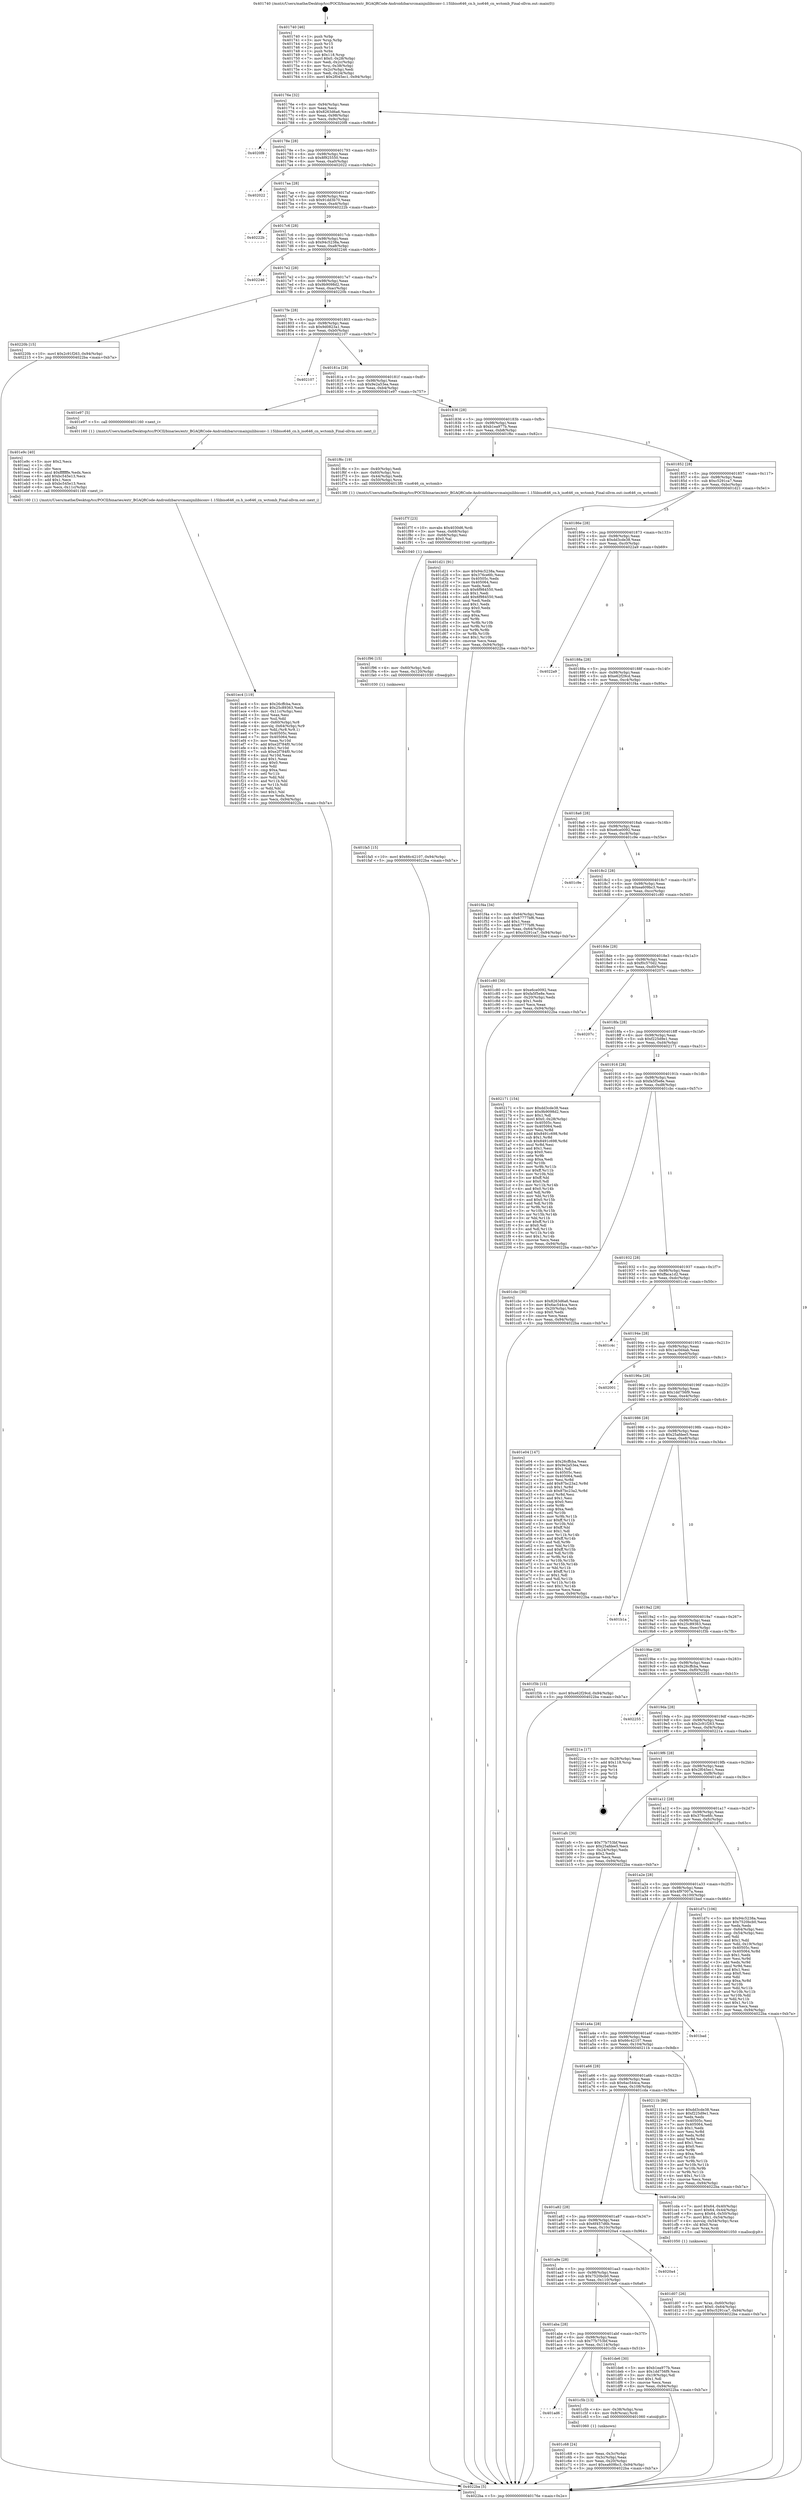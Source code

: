 digraph "0x401740" {
  label = "0x401740 (/mnt/c/Users/mathe/Desktop/tcc/POCII/binaries/extr_BGAQRCode-Androidzbarsrcmainjnilibiconv-1.15libiso646_cn.h_iso646_cn_wctomb_Final-ollvm.out::main(0))"
  labelloc = "t"
  node[shape=record]

  Entry [label="",width=0.3,height=0.3,shape=circle,fillcolor=black,style=filled]
  "0x40176e" [label="{
     0x40176e [32]\l
     | [instrs]\l
     &nbsp;&nbsp;0x40176e \<+6\>: mov -0x94(%rbp),%eax\l
     &nbsp;&nbsp;0x401774 \<+2\>: mov %eax,%ecx\l
     &nbsp;&nbsp;0x401776 \<+6\>: sub $0x8263d6a6,%ecx\l
     &nbsp;&nbsp;0x40177c \<+6\>: mov %eax,-0x98(%rbp)\l
     &nbsp;&nbsp;0x401782 \<+6\>: mov %ecx,-0x9c(%rbp)\l
     &nbsp;&nbsp;0x401788 \<+6\>: je 00000000004020f8 \<main+0x9b8\>\l
  }"]
  "0x4020f8" [label="{
     0x4020f8\l
  }", style=dashed]
  "0x40178e" [label="{
     0x40178e [28]\l
     | [instrs]\l
     &nbsp;&nbsp;0x40178e \<+5\>: jmp 0000000000401793 \<main+0x53\>\l
     &nbsp;&nbsp;0x401793 \<+6\>: mov -0x98(%rbp),%eax\l
     &nbsp;&nbsp;0x401799 \<+5\>: sub $0x8f925550,%eax\l
     &nbsp;&nbsp;0x40179e \<+6\>: mov %eax,-0xa0(%rbp)\l
     &nbsp;&nbsp;0x4017a4 \<+6\>: je 0000000000402022 \<main+0x8e2\>\l
  }"]
  Exit [label="",width=0.3,height=0.3,shape=circle,fillcolor=black,style=filled,peripheries=2]
  "0x402022" [label="{
     0x402022\l
  }", style=dashed]
  "0x4017aa" [label="{
     0x4017aa [28]\l
     | [instrs]\l
     &nbsp;&nbsp;0x4017aa \<+5\>: jmp 00000000004017af \<main+0x6f\>\l
     &nbsp;&nbsp;0x4017af \<+6\>: mov -0x98(%rbp),%eax\l
     &nbsp;&nbsp;0x4017b5 \<+5\>: sub $0x91dd3b70,%eax\l
     &nbsp;&nbsp;0x4017ba \<+6\>: mov %eax,-0xa4(%rbp)\l
     &nbsp;&nbsp;0x4017c0 \<+6\>: je 000000000040222b \<main+0xaeb\>\l
  }"]
  "0x401fa5" [label="{
     0x401fa5 [15]\l
     | [instrs]\l
     &nbsp;&nbsp;0x401fa5 \<+10\>: movl $0x66c42107,-0x94(%rbp)\l
     &nbsp;&nbsp;0x401faf \<+5\>: jmp 00000000004022ba \<main+0xb7a\>\l
  }"]
  "0x40222b" [label="{
     0x40222b\l
  }", style=dashed]
  "0x4017c6" [label="{
     0x4017c6 [28]\l
     | [instrs]\l
     &nbsp;&nbsp;0x4017c6 \<+5\>: jmp 00000000004017cb \<main+0x8b\>\l
     &nbsp;&nbsp;0x4017cb \<+6\>: mov -0x98(%rbp),%eax\l
     &nbsp;&nbsp;0x4017d1 \<+5\>: sub $0x94c5238a,%eax\l
     &nbsp;&nbsp;0x4017d6 \<+6\>: mov %eax,-0xa8(%rbp)\l
     &nbsp;&nbsp;0x4017dc \<+6\>: je 0000000000402246 \<main+0xb06\>\l
  }"]
  "0x401f96" [label="{
     0x401f96 [15]\l
     | [instrs]\l
     &nbsp;&nbsp;0x401f96 \<+4\>: mov -0x60(%rbp),%rdi\l
     &nbsp;&nbsp;0x401f9a \<+6\>: mov %eax,-0x120(%rbp)\l
     &nbsp;&nbsp;0x401fa0 \<+5\>: call 0000000000401030 \<free@plt\>\l
     | [calls]\l
     &nbsp;&nbsp;0x401030 \{1\} (unknown)\l
  }"]
  "0x402246" [label="{
     0x402246\l
  }", style=dashed]
  "0x4017e2" [label="{
     0x4017e2 [28]\l
     | [instrs]\l
     &nbsp;&nbsp;0x4017e2 \<+5\>: jmp 00000000004017e7 \<main+0xa7\>\l
     &nbsp;&nbsp;0x4017e7 \<+6\>: mov -0x98(%rbp),%eax\l
     &nbsp;&nbsp;0x4017ed \<+5\>: sub $0x9b9098d2,%eax\l
     &nbsp;&nbsp;0x4017f2 \<+6\>: mov %eax,-0xac(%rbp)\l
     &nbsp;&nbsp;0x4017f8 \<+6\>: je 000000000040220b \<main+0xacb\>\l
  }"]
  "0x401f7f" [label="{
     0x401f7f [23]\l
     | [instrs]\l
     &nbsp;&nbsp;0x401f7f \<+10\>: movabs $0x4030d6,%rdi\l
     &nbsp;&nbsp;0x401f89 \<+3\>: mov %eax,-0x68(%rbp)\l
     &nbsp;&nbsp;0x401f8c \<+3\>: mov -0x68(%rbp),%esi\l
     &nbsp;&nbsp;0x401f8f \<+2\>: mov $0x0,%al\l
     &nbsp;&nbsp;0x401f91 \<+5\>: call 0000000000401040 \<printf@plt\>\l
     | [calls]\l
     &nbsp;&nbsp;0x401040 \{1\} (unknown)\l
  }"]
  "0x40220b" [label="{
     0x40220b [15]\l
     | [instrs]\l
     &nbsp;&nbsp;0x40220b \<+10\>: movl $0x2c91f263,-0x94(%rbp)\l
     &nbsp;&nbsp;0x402215 \<+5\>: jmp 00000000004022ba \<main+0xb7a\>\l
  }"]
  "0x4017fe" [label="{
     0x4017fe [28]\l
     | [instrs]\l
     &nbsp;&nbsp;0x4017fe \<+5\>: jmp 0000000000401803 \<main+0xc3\>\l
     &nbsp;&nbsp;0x401803 \<+6\>: mov -0x98(%rbp),%eax\l
     &nbsp;&nbsp;0x401809 \<+5\>: sub $0x9d0823a1,%eax\l
     &nbsp;&nbsp;0x40180e \<+6\>: mov %eax,-0xb0(%rbp)\l
     &nbsp;&nbsp;0x401814 \<+6\>: je 0000000000402107 \<main+0x9c7\>\l
  }"]
  "0x401ec4" [label="{
     0x401ec4 [119]\l
     | [instrs]\l
     &nbsp;&nbsp;0x401ec4 \<+5\>: mov $0x26cffcba,%ecx\l
     &nbsp;&nbsp;0x401ec9 \<+5\>: mov $0x25c89363,%edx\l
     &nbsp;&nbsp;0x401ece \<+6\>: mov -0x11c(%rbp),%esi\l
     &nbsp;&nbsp;0x401ed4 \<+3\>: imul %eax,%esi\l
     &nbsp;&nbsp;0x401ed7 \<+3\>: mov %sil,%dil\l
     &nbsp;&nbsp;0x401eda \<+4\>: mov -0x60(%rbp),%r8\l
     &nbsp;&nbsp;0x401ede \<+4\>: movslq -0x64(%rbp),%r9\l
     &nbsp;&nbsp;0x401ee2 \<+4\>: mov %dil,(%r8,%r9,1)\l
     &nbsp;&nbsp;0x401ee6 \<+7\>: mov 0x40505c,%eax\l
     &nbsp;&nbsp;0x401eed \<+7\>: mov 0x405064,%esi\l
     &nbsp;&nbsp;0x401ef4 \<+3\>: mov %eax,%r10d\l
     &nbsp;&nbsp;0x401ef7 \<+7\>: add $0xe2f784f0,%r10d\l
     &nbsp;&nbsp;0x401efe \<+4\>: sub $0x1,%r10d\l
     &nbsp;&nbsp;0x401f02 \<+7\>: sub $0xe2f784f0,%r10d\l
     &nbsp;&nbsp;0x401f09 \<+4\>: imul %r10d,%eax\l
     &nbsp;&nbsp;0x401f0d \<+3\>: and $0x1,%eax\l
     &nbsp;&nbsp;0x401f10 \<+3\>: cmp $0x0,%eax\l
     &nbsp;&nbsp;0x401f13 \<+4\>: sete %dil\l
     &nbsp;&nbsp;0x401f17 \<+3\>: cmp $0xa,%esi\l
     &nbsp;&nbsp;0x401f1a \<+4\>: setl %r11b\l
     &nbsp;&nbsp;0x401f1e \<+3\>: mov %dil,%bl\l
     &nbsp;&nbsp;0x401f21 \<+3\>: and %r11b,%bl\l
     &nbsp;&nbsp;0x401f24 \<+3\>: xor %r11b,%dil\l
     &nbsp;&nbsp;0x401f27 \<+3\>: or %dil,%bl\l
     &nbsp;&nbsp;0x401f2a \<+3\>: test $0x1,%bl\l
     &nbsp;&nbsp;0x401f2d \<+3\>: cmovne %edx,%ecx\l
     &nbsp;&nbsp;0x401f30 \<+6\>: mov %ecx,-0x94(%rbp)\l
     &nbsp;&nbsp;0x401f36 \<+5\>: jmp 00000000004022ba \<main+0xb7a\>\l
  }"]
  "0x402107" [label="{
     0x402107\l
  }", style=dashed]
  "0x40181a" [label="{
     0x40181a [28]\l
     | [instrs]\l
     &nbsp;&nbsp;0x40181a \<+5\>: jmp 000000000040181f \<main+0xdf\>\l
     &nbsp;&nbsp;0x40181f \<+6\>: mov -0x98(%rbp),%eax\l
     &nbsp;&nbsp;0x401825 \<+5\>: sub $0x9e2a53ea,%eax\l
     &nbsp;&nbsp;0x40182a \<+6\>: mov %eax,-0xb4(%rbp)\l
     &nbsp;&nbsp;0x401830 \<+6\>: je 0000000000401e97 \<main+0x757\>\l
  }"]
  "0x401e9c" [label="{
     0x401e9c [40]\l
     | [instrs]\l
     &nbsp;&nbsp;0x401e9c \<+5\>: mov $0x2,%ecx\l
     &nbsp;&nbsp;0x401ea1 \<+1\>: cltd\l
     &nbsp;&nbsp;0x401ea2 \<+2\>: idiv %ecx\l
     &nbsp;&nbsp;0x401ea4 \<+6\>: imul $0xfffffffe,%edx,%ecx\l
     &nbsp;&nbsp;0x401eaa \<+6\>: add $0xbc545e13,%ecx\l
     &nbsp;&nbsp;0x401eb0 \<+3\>: add $0x1,%ecx\l
     &nbsp;&nbsp;0x401eb3 \<+6\>: sub $0xbc545e13,%ecx\l
     &nbsp;&nbsp;0x401eb9 \<+6\>: mov %ecx,-0x11c(%rbp)\l
     &nbsp;&nbsp;0x401ebf \<+5\>: call 0000000000401160 \<next_i\>\l
     | [calls]\l
     &nbsp;&nbsp;0x401160 \{1\} (/mnt/c/Users/mathe/Desktop/tcc/POCII/binaries/extr_BGAQRCode-Androidzbarsrcmainjnilibiconv-1.15libiso646_cn.h_iso646_cn_wctomb_Final-ollvm.out::next_i)\l
  }"]
  "0x401e97" [label="{
     0x401e97 [5]\l
     | [instrs]\l
     &nbsp;&nbsp;0x401e97 \<+5\>: call 0000000000401160 \<next_i\>\l
     | [calls]\l
     &nbsp;&nbsp;0x401160 \{1\} (/mnt/c/Users/mathe/Desktop/tcc/POCII/binaries/extr_BGAQRCode-Androidzbarsrcmainjnilibiconv-1.15libiso646_cn.h_iso646_cn_wctomb_Final-ollvm.out::next_i)\l
  }"]
  "0x401836" [label="{
     0x401836 [28]\l
     | [instrs]\l
     &nbsp;&nbsp;0x401836 \<+5\>: jmp 000000000040183b \<main+0xfb\>\l
     &nbsp;&nbsp;0x40183b \<+6\>: mov -0x98(%rbp),%eax\l
     &nbsp;&nbsp;0x401841 \<+5\>: sub $0xb1ea977b,%eax\l
     &nbsp;&nbsp;0x401846 \<+6\>: mov %eax,-0xb8(%rbp)\l
     &nbsp;&nbsp;0x40184c \<+6\>: je 0000000000401f6c \<main+0x82c\>\l
  }"]
  "0x401d07" [label="{
     0x401d07 [26]\l
     | [instrs]\l
     &nbsp;&nbsp;0x401d07 \<+4\>: mov %rax,-0x60(%rbp)\l
     &nbsp;&nbsp;0x401d0b \<+7\>: movl $0x0,-0x64(%rbp)\l
     &nbsp;&nbsp;0x401d12 \<+10\>: movl $0xc5291ca7,-0x94(%rbp)\l
     &nbsp;&nbsp;0x401d1c \<+5\>: jmp 00000000004022ba \<main+0xb7a\>\l
  }"]
  "0x401f6c" [label="{
     0x401f6c [19]\l
     | [instrs]\l
     &nbsp;&nbsp;0x401f6c \<+3\>: mov -0x40(%rbp),%edi\l
     &nbsp;&nbsp;0x401f6f \<+4\>: mov -0x60(%rbp),%rsi\l
     &nbsp;&nbsp;0x401f73 \<+3\>: mov -0x44(%rbp),%edx\l
     &nbsp;&nbsp;0x401f76 \<+4\>: mov -0x50(%rbp),%rcx\l
     &nbsp;&nbsp;0x401f7a \<+5\>: call 00000000004013f0 \<iso646_cn_wctomb\>\l
     | [calls]\l
     &nbsp;&nbsp;0x4013f0 \{1\} (/mnt/c/Users/mathe/Desktop/tcc/POCII/binaries/extr_BGAQRCode-Androidzbarsrcmainjnilibiconv-1.15libiso646_cn.h_iso646_cn_wctomb_Final-ollvm.out::iso646_cn_wctomb)\l
  }"]
  "0x401852" [label="{
     0x401852 [28]\l
     | [instrs]\l
     &nbsp;&nbsp;0x401852 \<+5\>: jmp 0000000000401857 \<main+0x117\>\l
     &nbsp;&nbsp;0x401857 \<+6\>: mov -0x98(%rbp),%eax\l
     &nbsp;&nbsp;0x40185d \<+5\>: sub $0xc5291ca7,%eax\l
     &nbsp;&nbsp;0x401862 \<+6\>: mov %eax,-0xbc(%rbp)\l
     &nbsp;&nbsp;0x401868 \<+6\>: je 0000000000401d21 \<main+0x5e1\>\l
  }"]
  "0x401c68" [label="{
     0x401c68 [24]\l
     | [instrs]\l
     &nbsp;&nbsp;0x401c68 \<+3\>: mov %eax,-0x3c(%rbp)\l
     &nbsp;&nbsp;0x401c6b \<+3\>: mov -0x3c(%rbp),%eax\l
     &nbsp;&nbsp;0x401c6e \<+3\>: mov %eax,-0x20(%rbp)\l
     &nbsp;&nbsp;0x401c71 \<+10\>: movl $0xea609bc3,-0x94(%rbp)\l
     &nbsp;&nbsp;0x401c7b \<+5\>: jmp 00000000004022ba \<main+0xb7a\>\l
  }"]
  "0x401d21" [label="{
     0x401d21 [91]\l
     | [instrs]\l
     &nbsp;&nbsp;0x401d21 \<+5\>: mov $0x94c5238a,%eax\l
     &nbsp;&nbsp;0x401d26 \<+5\>: mov $0x376ce6fc,%ecx\l
     &nbsp;&nbsp;0x401d2b \<+7\>: mov 0x40505c,%edx\l
     &nbsp;&nbsp;0x401d32 \<+7\>: mov 0x405064,%esi\l
     &nbsp;&nbsp;0x401d39 \<+2\>: mov %edx,%edi\l
     &nbsp;&nbsp;0x401d3b \<+6\>: sub $0x6f984550,%edi\l
     &nbsp;&nbsp;0x401d41 \<+3\>: sub $0x1,%edi\l
     &nbsp;&nbsp;0x401d44 \<+6\>: add $0x6f984550,%edi\l
     &nbsp;&nbsp;0x401d4a \<+3\>: imul %edi,%edx\l
     &nbsp;&nbsp;0x401d4d \<+3\>: and $0x1,%edx\l
     &nbsp;&nbsp;0x401d50 \<+3\>: cmp $0x0,%edx\l
     &nbsp;&nbsp;0x401d53 \<+4\>: sete %r8b\l
     &nbsp;&nbsp;0x401d57 \<+3\>: cmp $0xa,%esi\l
     &nbsp;&nbsp;0x401d5a \<+4\>: setl %r9b\l
     &nbsp;&nbsp;0x401d5e \<+3\>: mov %r8b,%r10b\l
     &nbsp;&nbsp;0x401d61 \<+3\>: and %r9b,%r10b\l
     &nbsp;&nbsp;0x401d64 \<+3\>: xor %r9b,%r8b\l
     &nbsp;&nbsp;0x401d67 \<+3\>: or %r8b,%r10b\l
     &nbsp;&nbsp;0x401d6a \<+4\>: test $0x1,%r10b\l
     &nbsp;&nbsp;0x401d6e \<+3\>: cmovne %ecx,%eax\l
     &nbsp;&nbsp;0x401d71 \<+6\>: mov %eax,-0x94(%rbp)\l
     &nbsp;&nbsp;0x401d77 \<+5\>: jmp 00000000004022ba \<main+0xb7a\>\l
  }"]
  "0x40186e" [label="{
     0x40186e [28]\l
     | [instrs]\l
     &nbsp;&nbsp;0x40186e \<+5\>: jmp 0000000000401873 \<main+0x133\>\l
     &nbsp;&nbsp;0x401873 \<+6\>: mov -0x98(%rbp),%eax\l
     &nbsp;&nbsp;0x401879 \<+5\>: sub $0xdd3cde38,%eax\l
     &nbsp;&nbsp;0x40187e \<+6\>: mov %eax,-0xc0(%rbp)\l
     &nbsp;&nbsp;0x401884 \<+6\>: je 00000000004022a9 \<main+0xb69\>\l
  }"]
  "0x401ad6" [label="{
     0x401ad6\l
  }", style=dashed]
  "0x4022a9" [label="{
     0x4022a9\l
  }", style=dashed]
  "0x40188a" [label="{
     0x40188a [28]\l
     | [instrs]\l
     &nbsp;&nbsp;0x40188a \<+5\>: jmp 000000000040188f \<main+0x14f\>\l
     &nbsp;&nbsp;0x40188f \<+6\>: mov -0x98(%rbp),%eax\l
     &nbsp;&nbsp;0x401895 \<+5\>: sub $0xe62f29cd,%eax\l
     &nbsp;&nbsp;0x40189a \<+6\>: mov %eax,-0xc4(%rbp)\l
     &nbsp;&nbsp;0x4018a0 \<+6\>: je 0000000000401f4a \<main+0x80a\>\l
  }"]
  "0x401c5b" [label="{
     0x401c5b [13]\l
     | [instrs]\l
     &nbsp;&nbsp;0x401c5b \<+4\>: mov -0x38(%rbp),%rax\l
     &nbsp;&nbsp;0x401c5f \<+4\>: mov 0x8(%rax),%rdi\l
     &nbsp;&nbsp;0x401c63 \<+5\>: call 0000000000401060 \<atoi@plt\>\l
     | [calls]\l
     &nbsp;&nbsp;0x401060 \{1\} (unknown)\l
  }"]
  "0x401f4a" [label="{
     0x401f4a [34]\l
     | [instrs]\l
     &nbsp;&nbsp;0x401f4a \<+3\>: mov -0x64(%rbp),%eax\l
     &nbsp;&nbsp;0x401f4d \<+5\>: sub $0x67777bf6,%eax\l
     &nbsp;&nbsp;0x401f52 \<+3\>: add $0x1,%eax\l
     &nbsp;&nbsp;0x401f55 \<+5\>: add $0x67777bf6,%eax\l
     &nbsp;&nbsp;0x401f5a \<+3\>: mov %eax,-0x64(%rbp)\l
     &nbsp;&nbsp;0x401f5d \<+10\>: movl $0xc5291ca7,-0x94(%rbp)\l
     &nbsp;&nbsp;0x401f67 \<+5\>: jmp 00000000004022ba \<main+0xb7a\>\l
  }"]
  "0x4018a6" [label="{
     0x4018a6 [28]\l
     | [instrs]\l
     &nbsp;&nbsp;0x4018a6 \<+5\>: jmp 00000000004018ab \<main+0x16b\>\l
     &nbsp;&nbsp;0x4018ab \<+6\>: mov -0x98(%rbp),%eax\l
     &nbsp;&nbsp;0x4018b1 \<+5\>: sub $0xe6ce0092,%eax\l
     &nbsp;&nbsp;0x4018b6 \<+6\>: mov %eax,-0xc8(%rbp)\l
     &nbsp;&nbsp;0x4018bc \<+6\>: je 0000000000401c9e \<main+0x55e\>\l
  }"]
  "0x401aba" [label="{
     0x401aba [28]\l
     | [instrs]\l
     &nbsp;&nbsp;0x401aba \<+5\>: jmp 0000000000401abf \<main+0x37f\>\l
     &nbsp;&nbsp;0x401abf \<+6\>: mov -0x98(%rbp),%eax\l
     &nbsp;&nbsp;0x401ac5 \<+5\>: sub $0x77b753bf,%eax\l
     &nbsp;&nbsp;0x401aca \<+6\>: mov %eax,-0x114(%rbp)\l
     &nbsp;&nbsp;0x401ad0 \<+6\>: je 0000000000401c5b \<main+0x51b\>\l
  }"]
  "0x401c9e" [label="{
     0x401c9e\l
  }", style=dashed]
  "0x4018c2" [label="{
     0x4018c2 [28]\l
     | [instrs]\l
     &nbsp;&nbsp;0x4018c2 \<+5\>: jmp 00000000004018c7 \<main+0x187\>\l
     &nbsp;&nbsp;0x4018c7 \<+6\>: mov -0x98(%rbp),%eax\l
     &nbsp;&nbsp;0x4018cd \<+5\>: sub $0xea609bc3,%eax\l
     &nbsp;&nbsp;0x4018d2 \<+6\>: mov %eax,-0xcc(%rbp)\l
     &nbsp;&nbsp;0x4018d8 \<+6\>: je 0000000000401c80 \<main+0x540\>\l
  }"]
  "0x401de6" [label="{
     0x401de6 [30]\l
     | [instrs]\l
     &nbsp;&nbsp;0x401de6 \<+5\>: mov $0xb1ea977b,%eax\l
     &nbsp;&nbsp;0x401deb \<+5\>: mov $0x1dd756f9,%ecx\l
     &nbsp;&nbsp;0x401df0 \<+3\>: mov -0x19(%rbp),%dl\l
     &nbsp;&nbsp;0x401df3 \<+3\>: test $0x1,%dl\l
     &nbsp;&nbsp;0x401df6 \<+3\>: cmovne %ecx,%eax\l
     &nbsp;&nbsp;0x401df9 \<+6\>: mov %eax,-0x94(%rbp)\l
     &nbsp;&nbsp;0x401dff \<+5\>: jmp 00000000004022ba \<main+0xb7a\>\l
  }"]
  "0x401c80" [label="{
     0x401c80 [30]\l
     | [instrs]\l
     &nbsp;&nbsp;0x401c80 \<+5\>: mov $0xe6ce0092,%eax\l
     &nbsp;&nbsp;0x401c85 \<+5\>: mov $0xfa5f5e8e,%ecx\l
     &nbsp;&nbsp;0x401c8a \<+3\>: mov -0x20(%rbp),%edx\l
     &nbsp;&nbsp;0x401c8d \<+3\>: cmp $0x1,%edx\l
     &nbsp;&nbsp;0x401c90 \<+3\>: cmovl %ecx,%eax\l
     &nbsp;&nbsp;0x401c93 \<+6\>: mov %eax,-0x94(%rbp)\l
     &nbsp;&nbsp;0x401c99 \<+5\>: jmp 00000000004022ba \<main+0xb7a\>\l
  }"]
  "0x4018de" [label="{
     0x4018de [28]\l
     | [instrs]\l
     &nbsp;&nbsp;0x4018de \<+5\>: jmp 00000000004018e3 \<main+0x1a3\>\l
     &nbsp;&nbsp;0x4018e3 \<+6\>: mov -0x98(%rbp),%eax\l
     &nbsp;&nbsp;0x4018e9 \<+5\>: sub $0xf0c570d2,%eax\l
     &nbsp;&nbsp;0x4018ee \<+6\>: mov %eax,-0xd0(%rbp)\l
     &nbsp;&nbsp;0x4018f4 \<+6\>: je 000000000040207c \<main+0x93c\>\l
  }"]
  "0x401a9e" [label="{
     0x401a9e [28]\l
     | [instrs]\l
     &nbsp;&nbsp;0x401a9e \<+5\>: jmp 0000000000401aa3 \<main+0x363\>\l
     &nbsp;&nbsp;0x401aa3 \<+6\>: mov -0x98(%rbp),%eax\l
     &nbsp;&nbsp;0x401aa9 \<+5\>: sub $0x7520bcb0,%eax\l
     &nbsp;&nbsp;0x401aae \<+6\>: mov %eax,-0x110(%rbp)\l
     &nbsp;&nbsp;0x401ab4 \<+6\>: je 0000000000401de6 \<main+0x6a6\>\l
  }"]
  "0x40207c" [label="{
     0x40207c\l
  }", style=dashed]
  "0x4018fa" [label="{
     0x4018fa [28]\l
     | [instrs]\l
     &nbsp;&nbsp;0x4018fa \<+5\>: jmp 00000000004018ff \<main+0x1bf\>\l
     &nbsp;&nbsp;0x4018ff \<+6\>: mov -0x98(%rbp),%eax\l
     &nbsp;&nbsp;0x401905 \<+5\>: sub $0xf225d9e1,%eax\l
     &nbsp;&nbsp;0x40190a \<+6\>: mov %eax,-0xd4(%rbp)\l
     &nbsp;&nbsp;0x401910 \<+6\>: je 0000000000402171 \<main+0xa31\>\l
  }"]
  "0x4020a4" [label="{
     0x4020a4\l
  }", style=dashed]
  "0x402171" [label="{
     0x402171 [154]\l
     | [instrs]\l
     &nbsp;&nbsp;0x402171 \<+5\>: mov $0xdd3cde38,%eax\l
     &nbsp;&nbsp;0x402176 \<+5\>: mov $0x9b9098d2,%ecx\l
     &nbsp;&nbsp;0x40217b \<+2\>: mov $0x1,%dl\l
     &nbsp;&nbsp;0x40217d \<+7\>: movl $0x0,-0x28(%rbp)\l
     &nbsp;&nbsp;0x402184 \<+7\>: mov 0x40505c,%esi\l
     &nbsp;&nbsp;0x40218b \<+7\>: mov 0x405064,%edi\l
     &nbsp;&nbsp;0x402192 \<+3\>: mov %esi,%r8d\l
     &nbsp;&nbsp;0x402195 \<+7\>: add $0x8491c698,%r8d\l
     &nbsp;&nbsp;0x40219c \<+4\>: sub $0x1,%r8d\l
     &nbsp;&nbsp;0x4021a0 \<+7\>: sub $0x8491c698,%r8d\l
     &nbsp;&nbsp;0x4021a7 \<+4\>: imul %r8d,%esi\l
     &nbsp;&nbsp;0x4021ab \<+3\>: and $0x1,%esi\l
     &nbsp;&nbsp;0x4021ae \<+3\>: cmp $0x0,%esi\l
     &nbsp;&nbsp;0x4021b1 \<+4\>: sete %r9b\l
     &nbsp;&nbsp;0x4021b5 \<+3\>: cmp $0xa,%edi\l
     &nbsp;&nbsp;0x4021b8 \<+4\>: setl %r10b\l
     &nbsp;&nbsp;0x4021bc \<+3\>: mov %r9b,%r11b\l
     &nbsp;&nbsp;0x4021bf \<+4\>: xor $0xff,%r11b\l
     &nbsp;&nbsp;0x4021c3 \<+3\>: mov %r10b,%bl\l
     &nbsp;&nbsp;0x4021c6 \<+3\>: xor $0xff,%bl\l
     &nbsp;&nbsp;0x4021c9 \<+3\>: xor $0x0,%dl\l
     &nbsp;&nbsp;0x4021cc \<+3\>: mov %r11b,%r14b\l
     &nbsp;&nbsp;0x4021cf \<+4\>: and $0x0,%r14b\l
     &nbsp;&nbsp;0x4021d3 \<+3\>: and %dl,%r9b\l
     &nbsp;&nbsp;0x4021d6 \<+3\>: mov %bl,%r15b\l
     &nbsp;&nbsp;0x4021d9 \<+4\>: and $0x0,%r15b\l
     &nbsp;&nbsp;0x4021dd \<+3\>: and %dl,%r10b\l
     &nbsp;&nbsp;0x4021e0 \<+3\>: or %r9b,%r14b\l
     &nbsp;&nbsp;0x4021e3 \<+3\>: or %r10b,%r15b\l
     &nbsp;&nbsp;0x4021e6 \<+3\>: xor %r15b,%r14b\l
     &nbsp;&nbsp;0x4021e9 \<+3\>: or %bl,%r11b\l
     &nbsp;&nbsp;0x4021ec \<+4\>: xor $0xff,%r11b\l
     &nbsp;&nbsp;0x4021f0 \<+3\>: or $0x0,%dl\l
     &nbsp;&nbsp;0x4021f3 \<+3\>: and %dl,%r11b\l
     &nbsp;&nbsp;0x4021f6 \<+3\>: or %r11b,%r14b\l
     &nbsp;&nbsp;0x4021f9 \<+4\>: test $0x1,%r14b\l
     &nbsp;&nbsp;0x4021fd \<+3\>: cmovne %ecx,%eax\l
     &nbsp;&nbsp;0x402200 \<+6\>: mov %eax,-0x94(%rbp)\l
     &nbsp;&nbsp;0x402206 \<+5\>: jmp 00000000004022ba \<main+0xb7a\>\l
  }"]
  "0x401916" [label="{
     0x401916 [28]\l
     | [instrs]\l
     &nbsp;&nbsp;0x401916 \<+5\>: jmp 000000000040191b \<main+0x1db\>\l
     &nbsp;&nbsp;0x40191b \<+6\>: mov -0x98(%rbp),%eax\l
     &nbsp;&nbsp;0x401921 \<+5\>: sub $0xfa5f5e8e,%eax\l
     &nbsp;&nbsp;0x401926 \<+6\>: mov %eax,-0xd8(%rbp)\l
     &nbsp;&nbsp;0x40192c \<+6\>: je 0000000000401cbc \<main+0x57c\>\l
  }"]
  "0x401a82" [label="{
     0x401a82 [28]\l
     | [instrs]\l
     &nbsp;&nbsp;0x401a82 \<+5\>: jmp 0000000000401a87 \<main+0x347\>\l
     &nbsp;&nbsp;0x401a87 \<+6\>: mov -0x98(%rbp),%eax\l
     &nbsp;&nbsp;0x401a8d \<+5\>: sub $0x6f457d6b,%eax\l
     &nbsp;&nbsp;0x401a92 \<+6\>: mov %eax,-0x10c(%rbp)\l
     &nbsp;&nbsp;0x401a98 \<+6\>: je 00000000004020a4 \<main+0x964\>\l
  }"]
  "0x401cbc" [label="{
     0x401cbc [30]\l
     | [instrs]\l
     &nbsp;&nbsp;0x401cbc \<+5\>: mov $0x8263d6a6,%eax\l
     &nbsp;&nbsp;0x401cc1 \<+5\>: mov $0x6ac544ca,%ecx\l
     &nbsp;&nbsp;0x401cc6 \<+3\>: mov -0x20(%rbp),%edx\l
     &nbsp;&nbsp;0x401cc9 \<+3\>: cmp $0x0,%edx\l
     &nbsp;&nbsp;0x401ccc \<+3\>: cmove %ecx,%eax\l
     &nbsp;&nbsp;0x401ccf \<+6\>: mov %eax,-0x94(%rbp)\l
     &nbsp;&nbsp;0x401cd5 \<+5\>: jmp 00000000004022ba \<main+0xb7a\>\l
  }"]
  "0x401932" [label="{
     0x401932 [28]\l
     | [instrs]\l
     &nbsp;&nbsp;0x401932 \<+5\>: jmp 0000000000401937 \<main+0x1f7\>\l
     &nbsp;&nbsp;0x401937 \<+6\>: mov -0x98(%rbp),%eax\l
     &nbsp;&nbsp;0x40193d \<+5\>: sub $0xffaca1d2,%eax\l
     &nbsp;&nbsp;0x401942 \<+6\>: mov %eax,-0xdc(%rbp)\l
     &nbsp;&nbsp;0x401948 \<+6\>: je 0000000000401c4c \<main+0x50c\>\l
  }"]
  "0x401cda" [label="{
     0x401cda [45]\l
     | [instrs]\l
     &nbsp;&nbsp;0x401cda \<+7\>: movl $0x64,-0x40(%rbp)\l
     &nbsp;&nbsp;0x401ce1 \<+7\>: movl $0x64,-0x44(%rbp)\l
     &nbsp;&nbsp;0x401ce8 \<+8\>: movq $0x64,-0x50(%rbp)\l
     &nbsp;&nbsp;0x401cf0 \<+7\>: movl $0x1,-0x54(%rbp)\l
     &nbsp;&nbsp;0x401cf7 \<+4\>: movslq -0x54(%rbp),%rax\l
     &nbsp;&nbsp;0x401cfb \<+4\>: shl $0x0,%rax\l
     &nbsp;&nbsp;0x401cff \<+3\>: mov %rax,%rdi\l
     &nbsp;&nbsp;0x401d02 \<+5\>: call 0000000000401050 \<malloc@plt\>\l
     | [calls]\l
     &nbsp;&nbsp;0x401050 \{1\} (unknown)\l
  }"]
  "0x401c4c" [label="{
     0x401c4c\l
  }", style=dashed]
  "0x40194e" [label="{
     0x40194e [28]\l
     | [instrs]\l
     &nbsp;&nbsp;0x40194e \<+5\>: jmp 0000000000401953 \<main+0x213\>\l
     &nbsp;&nbsp;0x401953 \<+6\>: mov -0x98(%rbp),%eax\l
     &nbsp;&nbsp;0x401959 \<+5\>: sub $0x1ac0d4ab,%eax\l
     &nbsp;&nbsp;0x40195e \<+6\>: mov %eax,-0xe0(%rbp)\l
     &nbsp;&nbsp;0x401964 \<+6\>: je 0000000000402001 \<main+0x8c1\>\l
  }"]
  "0x401a66" [label="{
     0x401a66 [28]\l
     | [instrs]\l
     &nbsp;&nbsp;0x401a66 \<+5\>: jmp 0000000000401a6b \<main+0x32b\>\l
     &nbsp;&nbsp;0x401a6b \<+6\>: mov -0x98(%rbp),%eax\l
     &nbsp;&nbsp;0x401a71 \<+5\>: sub $0x6ac544ca,%eax\l
     &nbsp;&nbsp;0x401a76 \<+6\>: mov %eax,-0x108(%rbp)\l
     &nbsp;&nbsp;0x401a7c \<+6\>: je 0000000000401cda \<main+0x59a\>\l
  }"]
  "0x402001" [label="{
     0x402001\l
  }", style=dashed]
  "0x40196a" [label="{
     0x40196a [28]\l
     | [instrs]\l
     &nbsp;&nbsp;0x40196a \<+5\>: jmp 000000000040196f \<main+0x22f\>\l
     &nbsp;&nbsp;0x40196f \<+6\>: mov -0x98(%rbp),%eax\l
     &nbsp;&nbsp;0x401975 \<+5\>: sub $0x1dd756f9,%eax\l
     &nbsp;&nbsp;0x40197a \<+6\>: mov %eax,-0xe4(%rbp)\l
     &nbsp;&nbsp;0x401980 \<+6\>: je 0000000000401e04 \<main+0x6c4\>\l
  }"]
  "0x40211b" [label="{
     0x40211b [86]\l
     | [instrs]\l
     &nbsp;&nbsp;0x40211b \<+5\>: mov $0xdd3cde38,%eax\l
     &nbsp;&nbsp;0x402120 \<+5\>: mov $0xf225d9e1,%ecx\l
     &nbsp;&nbsp;0x402125 \<+2\>: xor %edx,%edx\l
     &nbsp;&nbsp;0x402127 \<+7\>: mov 0x40505c,%esi\l
     &nbsp;&nbsp;0x40212e \<+7\>: mov 0x405064,%edi\l
     &nbsp;&nbsp;0x402135 \<+3\>: sub $0x1,%edx\l
     &nbsp;&nbsp;0x402138 \<+3\>: mov %esi,%r8d\l
     &nbsp;&nbsp;0x40213b \<+3\>: add %edx,%r8d\l
     &nbsp;&nbsp;0x40213e \<+4\>: imul %r8d,%esi\l
     &nbsp;&nbsp;0x402142 \<+3\>: and $0x1,%esi\l
     &nbsp;&nbsp;0x402145 \<+3\>: cmp $0x0,%esi\l
     &nbsp;&nbsp;0x402148 \<+4\>: sete %r9b\l
     &nbsp;&nbsp;0x40214c \<+3\>: cmp $0xa,%edi\l
     &nbsp;&nbsp;0x40214f \<+4\>: setl %r10b\l
     &nbsp;&nbsp;0x402153 \<+3\>: mov %r9b,%r11b\l
     &nbsp;&nbsp;0x402156 \<+3\>: and %r10b,%r11b\l
     &nbsp;&nbsp;0x402159 \<+3\>: xor %r10b,%r9b\l
     &nbsp;&nbsp;0x40215c \<+3\>: or %r9b,%r11b\l
     &nbsp;&nbsp;0x40215f \<+4\>: test $0x1,%r11b\l
     &nbsp;&nbsp;0x402163 \<+3\>: cmovne %ecx,%eax\l
     &nbsp;&nbsp;0x402166 \<+6\>: mov %eax,-0x94(%rbp)\l
     &nbsp;&nbsp;0x40216c \<+5\>: jmp 00000000004022ba \<main+0xb7a\>\l
  }"]
  "0x401e04" [label="{
     0x401e04 [147]\l
     | [instrs]\l
     &nbsp;&nbsp;0x401e04 \<+5\>: mov $0x26cffcba,%eax\l
     &nbsp;&nbsp;0x401e09 \<+5\>: mov $0x9e2a53ea,%ecx\l
     &nbsp;&nbsp;0x401e0e \<+2\>: mov $0x1,%dl\l
     &nbsp;&nbsp;0x401e10 \<+7\>: mov 0x40505c,%esi\l
     &nbsp;&nbsp;0x401e17 \<+7\>: mov 0x405064,%edi\l
     &nbsp;&nbsp;0x401e1e \<+3\>: mov %esi,%r8d\l
     &nbsp;&nbsp;0x401e21 \<+7\>: add $0x87bc23a2,%r8d\l
     &nbsp;&nbsp;0x401e28 \<+4\>: sub $0x1,%r8d\l
     &nbsp;&nbsp;0x401e2c \<+7\>: sub $0x87bc23a2,%r8d\l
     &nbsp;&nbsp;0x401e33 \<+4\>: imul %r8d,%esi\l
     &nbsp;&nbsp;0x401e37 \<+3\>: and $0x1,%esi\l
     &nbsp;&nbsp;0x401e3a \<+3\>: cmp $0x0,%esi\l
     &nbsp;&nbsp;0x401e3d \<+4\>: sete %r9b\l
     &nbsp;&nbsp;0x401e41 \<+3\>: cmp $0xa,%edi\l
     &nbsp;&nbsp;0x401e44 \<+4\>: setl %r10b\l
     &nbsp;&nbsp;0x401e48 \<+3\>: mov %r9b,%r11b\l
     &nbsp;&nbsp;0x401e4b \<+4\>: xor $0xff,%r11b\l
     &nbsp;&nbsp;0x401e4f \<+3\>: mov %r10b,%bl\l
     &nbsp;&nbsp;0x401e52 \<+3\>: xor $0xff,%bl\l
     &nbsp;&nbsp;0x401e55 \<+3\>: xor $0x1,%dl\l
     &nbsp;&nbsp;0x401e58 \<+3\>: mov %r11b,%r14b\l
     &nbsp;&nbsp;0x401e5b \<+4\>: and $0xff,%r14b\l
     &nbsp;&nbsp;0x401e5f \<+3\>: and %dl,%r9b\l
     &nbsp;&nbsp;0x401e62 \<+3\>: mov %bl,%r15b\l
     &nbsp;&nbsp;0x401e65 \<+4\>: and $0xff,%r15b\l
     &nbsp;&nbsp;0x401e69 \<+3\>: and %dl,%r10b\l
     &nbsp;&nbsp;0x401e6c \<+3\>: or %r9b,%r14b\l
     &nbsp;&nbsp;0x401e6f \<+3\>: or %r10b,%r15b\l
     &nbsp;&nbsp;0x401e72 \<+3\>: xor %r15b,%r14b\l
     &nbsp;&nbsp;0x401e75 \<+3\>: or %bl,%r11b\l
     &nbsp;&nbsp;0x401e78 \<+4\>: xor $0xff,%r11b\l
     &nbsp;&nbsp;0x401e7c \<+3\>: or $0x1,%dl\l
     &nbsp;&nbsp;0x401e7f \<+3\>: and %dl,%r11b\l
     &nbsp;&nbsp;0x401e82 \<+3\>: or %r11b,%r14b\l
     &nbsp;&nbsp;0x401e85 \<+4\>: test $0x1,%r14b\l
     &nbsp;&nbsp;0x401e89 \<+3\>: cmovne %ecx,%eax\l
     &nbsp;&nbsp;0x401e8c \<+6\>: mov %eax,-0x94(%rbp)\l
     &nbsp;&nbsp;0x401e92 \<+5\>: jmp 00000000004022ba \<main+0xb7a\>\l
  }"]
  "0x401986" [label="{
     0x401986 [28]\l
     | [instrs]\l
     &nbsp;&nbsp;0x401986 \<+5\>: jmp 000000000040198b \<main+0x24b\>\l
     &nbsp;&nbsp;0x40198b \<+6\>: mov -0x98(%rbp),%eax\l
     &nbsp;&nbsp;0x401991 \<+5\>: sub $0x25afdee5,%eax\l
     &nbsp;&nbsp;0x401996 \<+6\>: mov %eax,-0xe8(%rbp)\l
     &nbsp;&nbsp;0x40199c \<+6\>: je 0000000000401b1a \<main+0x3da\>\l
  }"]
  "0x401a4a" [label="{
     0x401a4a [28]\l
     | [instrs]\l
     &nbsp;&nbsp;0x401a4a \<+5\>: jmp 0000000000401a4f \<main+0x30f\>\l
     &nbsp;&nbsp;0x401a4f \<+6\>: mov -0x98(%rbp),%eax\l
     &nbsp;&nbsp;0x401a55 \<+5\>: sub $0x66c42107,%eax\l
     &nbsp;&nbsp;0x401a5a \<+6\>: mov %eax,-0x104(%rbp)\l
     &nbsp;&nbsp;0x401a60 \<+6\>: je 000000000040211b \<main+0x9db\>\l
  }"]
  "0x401b1a" [label="{
     0x401b1a\l
  }", style=dashed]
  "0x4019a2" [label="{
     0x4019a2 [28]\l
     | [instrs]\l
     &nbsp;&nbsp;0x4019a2 \<+5\>: jmp 00000000004019a7 \<main+0x267\>\l
     &nbsp;&nbsp;0x4019a7 \<+6\>: mov -0x98(%rbp),%eax\l
     &nbsp;&nbsp;0x4019ad \<+5\>: sub $0x25c89363,%eax\l
     &nbsp;&nbsp;0x4019b2 \<+6\>: mov %eax,-0xec(%rbp)\l
     &nbsp;&nbsp;0x4019b8 \<+6\>: je 0000000000401f3b \<main+0x7fb\>\l
  }"]
  "0x401bad" [label="{
     0x401bad\l
  }", style=dashed]
  "0x401f3b" [label="{
     0x401f3b [15]\l
     | [instrs]\l
     &nbsp;&nbsp;0x401f3b \<+10\>: movl $0xe62f29cd,-0x94(%rbp)\l
     &nbsp;&nbsp;0x401f45 \<+5\>: jmp 00000000004022ba \<main+0xb7a\>\l
  }"]
  "0x4019be" [label="{
     0x4019be [28]\l
     | [instrs]\l
     &nbsp;&nbsp;0x4019be \<+5\>: jmp 00000000004019c3 \<main+0x283\>\l
     &nbsp;&nbsp;0x4019c3 \<+6\>: mov -0x98(%rbp),%eax\l
     &nbsp;&nbsp;0x4019c9 \<+5\>: sub $0x26cffcba,%eax\l
     &nbsp;&nbsp;0x4019ce \<+6\>: mov %eax,-0xf0(%rbp)\l
     &nbsp;&nbsp;0x4019d4 \<+6\>: je 0000000000402255 \<main+0xb15\>\l
  }"]
  "0x401a2e" [label="{
     0x401a2e [28]\l
     | [instrs]\l
     &nbsp;&nbsp;0x401a2e \<+5\>: jmp 0000000000401a33 \<main+0x2f3\>\l
     &nbsp;&nbsp;0x401a33 \<+6\>: mov -0x98(%rbp),%eax\l
     &nbsp;&nbsp;0x401a39 \<+5\>: sub $0x4f97007a,%eax\l
     &nbsp;&nbsp;0x401a3e \<+6\>: mov %eax,-0x100(%rbp)\l
     &nbsp;&nbsp;0x401a44 \<+6\>: je 0000000000401bad \<main+0x46d\>\l
  }"]
  "0x402255" [label="{
     0x402255\l
  }", style=dashed]
  "0x4019da" [label="{
     0x4019da [28]\l
     | [instrs]\l
     &nbsp;&nbsp;0x4019da \<+5\>: jmp 00000000004019df \<main+0x29f\>\l
     &nbsp;&nbsp;0x4019df \<+6\>: mov -0x98(%rbp),%eax\l
     &nbsp;&nbsp;0x4019e5 \<+5\>: sub $0x2c91f263,%eax\l
     &nbsp;&nbsp;0x4019ea \<+6\>: mov %eax,-0xf4(%rbp)\l
     &nbsp;&nbsp;0x4019f0 \<+6\>: je 000000000040221a \<main+0xada\>\l
  }"]
  "0x401d7c" [label="{
     0x401d7c [106]\l
     | [instrs]\l
     &nbsp;&nbsp;0x401d7c \<+5\>: mov $0x94c5238a,%eax\l
     &nbsp;&nbsp;0x401d81 \<+5\>: mov $0x7520bcb0,%ecx\l
     &nbsp;&nbsp;0x401d86 \<+2\>: xor %edx,%edx\l
     &nbsp;&nbsp;0x401d88 \<+3\>: mov -0x64(%rbp),%esi\l
     &nbsp;&nbsp;0x401d8b \<+3\>: cmp -0x54(%rbp),%esi\l
     &nbsp;&nbsp;0x401d8e \<+4\>: setl %dil\l
     &nbsp;&nbsp;0x401d92 \<+4\>: and $0x1,%dil\l
     &nbsp;&nbsp;0x401d96 \<+4\>: mov %dil,-0x19(%rbp)\l
     &nbsp;&nbsp;0x401d9a \<+7\>: mov 0x40505c,%esi\l
     &nbsp;&nbsp;0x401da1 \<+8\>: mov 0x405064,%r8d\l
     &nbsp;&nbsp;0x401da9 \<+3\>: sub $0x1,%edx\l
     &nbsp;&nbsp;0x401dac \<+3\>: mov %esi,%r9d\l
     &nbsp;&nbsp;0x401daf \<+3\>: add %edx,%r9d\l
     &nbsp;&nbsp;0x401db2 \<+4\>: imul %r9d,%esi\l
     &nbsp;&nbsp;0x401db6 \<+3\>: and $0x1,%esi\l
     &nbsp;&nbsp;0x401db9 \<+3\>: cmp $0x0,%esi\l
     &nbsp;&nbsp;0x401dbc \<+4\>: sete %dil\l
     &nbsp;&nbsp;0x401dc0 \<+4\>: cmp $0xa,%r8d\l
     &nbsp;&nbsp;0x401dc4 \<+4\>: setl %r10b\l
     &nbsp;&nbsp;0x401dc8 \<+3\>: mov %dil,%r11b\l
     &nbsp;&nbsp;0x401dcb \<+3\>: and %r10b,%r11b\l
     &nbsp;&nbsp;0x401dce \<+3\>: xor %r10b,%dil\l
     &nbsp;&nbsp;0x401dd1 \<+3\>: or %dil,%r11b\l
     &nbsp;&nbsp;0x401dd4 \<+4\>: test $0x1,%r11b\l
     &nbsp;&nbsp;0x401dd8 \<+3\>: cmovne %ecx,%eax\l
     &nbsp;&nbsp;0x401ddb \<+6\>: mov %eax,-0x94(%rbp)\l
     &nbsp;&nbsp;0x401de1 \<+5\>: jmp 00000000004022ba \<main+0xb7a\>\l
  }"]
  "0x40221a" [label="{
     0x40221a [17]\l
     | [instrs]\l
     &nbsp;&nbsp;0x40221a \<+3\>: mov -0x28(%rbp),%eax\l
     &nbsp;&nbsp;0x40221d \<+7\>: add $0x118,%rsp\l
     &nbsp;&nbsp;0x402224 \<+1\>: pop %rbx\l
     &nbsp;&nbsp;0x402225 \<+2\>: pop %r14\l
     &nbsp;&nbsp;0x402227 \<+2\>: pop %r15\l
     &nbsp;&nbsp;0x402229 \<+1\>: pop %rbp\l
     &nbsp;&nbsp;0x40222a \<+1\>: ret\l
  }"]
  "0x4019f6" [label="{
     0x4019f6 [28]\l
     | [instrs]\l
     &nbsp;&nbsp;0x4019f6 \<+5\>: jmp 00000000004019fb \<main+0x2bb\>\l
     &nbsp;&nbsp;0x4019fb \<+6\>: mov -0x98(%rbp),%eax\l
     &nbsp;&nbsp;0x401a01 \<+5\>: sub $0x2f045ec1,%eax\l
     &nbsp;&nbsp;0x401a06 \<+6\>: mov %eax,-0xf8(%rbp)\l
     &nbsp;&nbsp;0x401a0c \<+6\>: je 0000000000401afc \<main+0x3bc\>\l
  }"]
  "0x401740" [label="{
     0x401740 [46]\l
     | [instrs]\l
     &nbsp;&nbsp;0x401740 \<+1\>: push %rbp\l
     &nbsp;&nbsp;0x401741 \<+3\>: mov %rsp,%rbp\l
     &nbsp;&nbsp;0x401744 \<+2\>: push %r15\l
     &nbsp;&nbsp;0x401746 \<+2\>: push %r14\l
     &nbsp;&nbsp;0x401748 \<+1\>: push %rbx\l
     &nbsp;&nbsp;0x401749 \<+7\>: sub $0x118,%rsp\l
     &nbsp;&nbsp;0x401750 \<+7\>: movl $0x0,-0x28(%rbp)\l
     &nbsp;&nbsp;0x401757 \<+3\>: mov %edi,-0x2c(%rbp)\l
     &nbsp;&nbsp;0x40175a \<+4\>: mov %rsi,-0x38(%rbp)\l
     &nbsp;&nbsp;0x40175e \<+3\>: mov -0x2c(%rbp),%edi\l
     &nbsp;&nbsp;0x401761 \<+3\>: mov %edi,-0x24(%rbp)\l
     &nbsp;&nbsp;0x401764 \<+10\>: movl $0x2f045ec1,-0x94(%rbp)\l
  }"]
  "0x401afc" [label="{
     0x401afc [30]\l
     | [instrs]\l
     &nbsp;&nbsp;0x401afc \<+5\>: mov $0x77b753bf,%eax\l
     &nbsp;&nbsp;0x401b01 \<+5\>: mov $0x25afdee5,%ecx\l
     &nbsp;&nbsp;0x401b06 \<+3\>: mov -0x24(%rbp),%edx\l
     &nbsp;&nbsp;0x401b09 \<+3\>: cmp $0x2,%edx\l
     &nbsp;&nbsp;0x401b0c \<+3\>: cmovne %ecx,%eax\l
     &nbsp;&nbsp;0x401b0f \<+6\>: mov %eax,-0x94(%rbp)\l
     &nbsp;&nbsp;0x401b15 \<+5\>: jmp 00000000004022ba \<main+0xb7a\>\l
  }"]
  "0x401a12" [label="{
     0x401a12 [28]\l
     | [instrs]\l
     &nbsp;&nbsp;0x401a12 \<+5\>: jmp 0000000000401a17 \<main+0x2d7\>\l
     &nbsp;&nbsp;0x401a17 \<+6\>: mov -0x98(%rbp),%eax\l
     &nbsp;&nbsp;0x401a1d \<+5\>: sub $0x376ce6fc,%eax\l
     &nbsp;&nbsp;0x401a22 \<+6\>: mov %eax,-0xfc(%rbp)\l
     &nbsp;&nbsp;0x401a28 \<+6\>: je 0000000000401d7c \<main+0x63c\>\l
  }"]
  "0x4022ba" [label="{
     0x4022ba [5]\l
     | [instrs]\l
     &nbsp;&nbsp;0x4022ba \<+5\>: jmp 000000000040176e \<main+0x2e\>\l
  }"]
  Entry -> "0x401740" [label=" 1"]
  "0x40176e" -> "0x4020f8" [label=" 0"]
  "0x40176e" -> "0x40178e" [label=" 20"]
  "0x40221a" -> Exit [label=" 1"]
  "0x40178e" -> "0x402022" [label=" 0"]
  "0x40178e" -> "0x4017aa" [label=" 20"]
  "0x40220b" -> "0x4022ba" [label=" 1"]
  "0x4017aa" -> "0x40222b" [label=" 0"]
  "0x4017aa" -> "0x4017c6" [label=" 20"]
  "0x402171" -> "0x4022ba" [label=" 1"]
  "0x4017c6" -> "0x402246" [label=" 0"]
  "0x4017c6" -> "0x4017e2" [label=" 20"]
  "0x40211b" -> "0x4022ba" [label=" 1"]
  "0x4017e2" -> "0x40220b" [label=" 1"]
  "0x4017e2" -> "0x4017fe" [label=" 19"]
  "0x401fa5" -> "0x4022ba" [label=" 1"]
  "0x4017fe" -> "0x402107" [label=" 0"]
  "0x4017fe" -> "0x40181a" [label=" 19"]
  "0x401f96" -> "0x401fa5" [label=" 1"]
  "0x40181a" -> "0x401e97" [label=" 1"]
  "0x40181a" -> "0x401836" [label=" 18"]
  "0x401f7f" -> "0x401f96" [label=" 1"]
  "0x401836" -> "0x401f6c" [label=" 1"]
  "0x401836" -> "0x401852" [label=" 17"]
  "0x401f6c" -> "0x401f7f" [label=" 1"]
  "0x401852" -> "0x401d21" [label=" 2"]
  "0x401852" -> "0x40186e" [label=" 15"]
  "0x401f4a" -> "0x4022ba" [label=" 1"]
  "0x40186e" -> "0x4022a9" [label=" 0"]
  "0x40186e" -> "0x40188a" [label=" 15"]
  "0x401f3b" -> "0x4022ba" [label=" 1"]
  "0x40188a" -> "0x401f4a" [label=" 1"]
  "0x40188a" -> "0x4018a6" [label=" 14"]
  "0x401ec4" -> "0x4022ba" [label=" 1"]
  "0x4018a6" -> "0x401c9e" [label=" 0"]
  "0x4018a6" -> "0x4018c2" [label=" 14"]
  "0x401e97" -> "0x401e9c" [label=" 1"]
  "0x4018c2" -> "0x401c80" [label=" 1"]
  "0x4018c2" -> "0x4018de" [label=" 13"]
  "0x401e04" -> "0x4022ba" [label=" 1"]
  "0x4018de" -> "0x40207c" [label=" 0"]
  "0x4018de" -> "0x4018fa" [label=" 13"]
  "0x401d7c" -> "0x4022ba" [label=" 2"]
  "0x4018fa" -> "0x402171" [label=" 1"]
  "0x4018fa" -> "0x401916" [label=" 12"]
  "0x401d21" -> "0x4022ba" [label=" 2"]
  "0x401916" -> "0x401cbc" [label=" 1"]
  "0x401916" -> "0x401932" [label=" 11"]
  "0x401cda" -> "0x401d07" [label=" 1"]
  "0x401932" -> "0x401c4c" [label=" 0"]
  "0x401932" -> "0x40194e" [label=" 11"]
  "0x401cbc" -> "0x4022ba" [label=" 1"]
  "0x40194e" -> "0x402001" [label=" 0"]
  "0x40194e" -> "0x40196a" [label=" 11"]
  "0x401c68" -> "0x4022ba" [label=" 1"]
  "0x40196a" -> "0x401e04" [label=" 1"]
  "0x40196a" -> "0x401986" [label=" 10"]
  "0x401c5b" -> "0x401c68" [label=" 1"]
  "0x401986" -> "0x401b1a" [label=" 0"]
  "0x401986" -> "0x4019a2" [label=" 10"]
  "0x401aba" -> "0x401c5b" [label=" 1"]
  "0x4019a2" -> "0x401f3b" [label=" 1"]
  "0x4019a2" -> "0x4019be" [label=" 9"]
  "0x401e9c" -> "0x401ec4" [label=" 1"]
  "0x4019be" -> "0x402255" [label=" 0"]
  "0x4019be" -> "0x4019da" [label=" 9"]
  "0x401a9e" -> "0x401de6" [label=" 2"]
  "0x4019da" -> "0x40221a" [label=" 1"]
  "0x4019da" -> "0x4019f6" [label=" 8"]
  "0x401de6" -> "0x4022ba" [label=" 2"]
  "0x4019f6" -> "0x401afc" [label=" 1"]
  "0x4019f6" -> "0x401a12" [label=" 7"]
  "0x401afc" -> "0x4022ba" [label=" 1"]
  "0x401740" -> "0x40176e" [label=" 1"]
  "0x4022ba" -> "0x40176e" [label=" 19"]
  "0x401a82" -> "0x401a9e" [label=" 3"]
  "0x401a12" -> "0x401d7c" [label=" 2"]
  "0x401a12" -> "0x401a2e" [label=" 5"]
  "0x401a9e" -> "0x401aba" [label=" 1"]
  "0x401a2e" -> "0x401bad" [label=" 0"]
  "0x401a2e" -> "0x401a4a" [label=" 5"]
  "0x401aba" -> "0x401ad6" [label=" 0"]
  "0x401a4a" -> "0x40211b" [label=" 1"]
  "0x401a4a" -> "0x401a66" [label=" 4"]
  "0x401c80" -> "0x4022ba" [label=" 1"]
  "0x401a66" -> "0x401cda" [label=" 1"]
  "0x401a66" -> "0x401a82" [label=" 3"]
  "0x401d07" -> "0x4022ba" [label=" 1"]
  "0x401a82" -> "0x4020a4" [label=" 0"]
}
